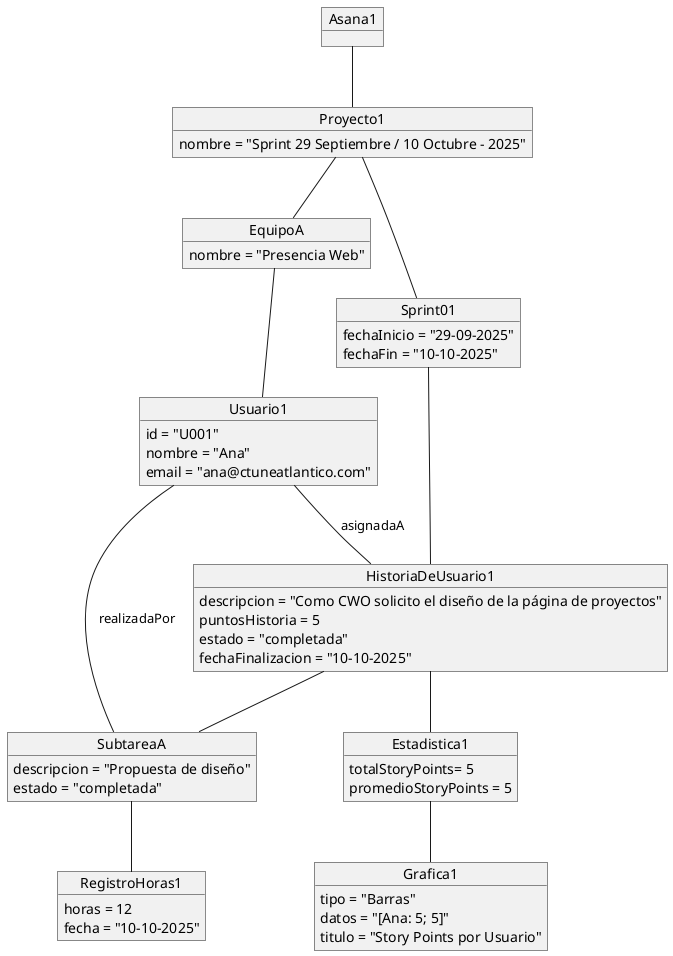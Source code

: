 @startuml

object Asana1

object Proyecto1 {
    nombre = "Sprint 29 Septiembre / 10 Octubre - 2025"
}

object EquipoA {
    nombre = "Presencia Web"
}

object Sprint01 {
    fechaInicio = "29-09-2025"
    fechaFin = "10-10-2025"
}

object Usuario1 {
    id = "U001"
    nombre = "Ana"
    email = "ana@ctuneatlantico.com"
}

object HistoriaDeUsuario1 {
    descripcion = "Como CWO solicito el diseño de la página de proyectos"
    puntosHistoria = 5
    estado = "completada"
    fechaFinalizacion = "10-10-2025"
}

object SubtareaA {
    descripcion = "Propuesta de diseño"
    estado = "completada"
}

object RegistroHoras1 {
    horas = 12
    fecha = "10-10-2025"
}

object Estadistica1 {
    totalStoryPoints= 5
    promedioStoryPoints = 5
}

object Grafica1 {
    tipo = "Barras"
    datos = "[Ana: 5; 5]"
    titulo = "Story Points por Usuario"
}


Asana1 -- Proyecto1
Proyecto1 -- EquipoA
EquipoA -- Usuario1
Proyecto1 -- Sprint01
Sprint01 -- HistoriaDeUsuario1
HistoriaDeUsuario1 -- SubtareaA
SubtareaA -- RegistroHoras1
Usuario1 -- HistoriaDeUsuario1 : asignadaA
SubtareaA -- Usuario1 : realizadaPor
HistoriaDeUsuario1-- Estadistica1
Estadistica1 -- Grafica1

@enduml
